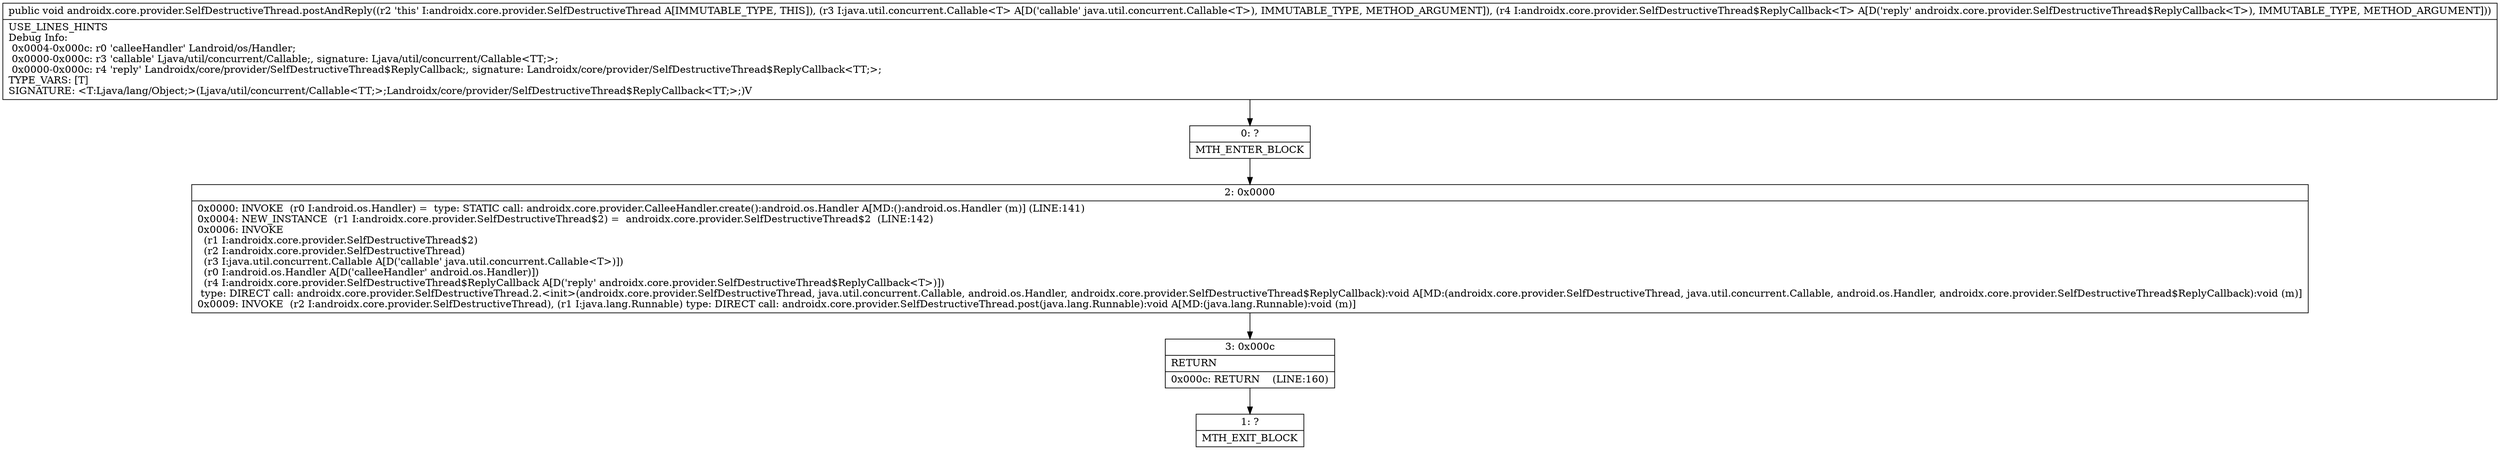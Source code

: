 digraph "CFG forandroidx.core.provider.SelfDestructiveThread.postAndReply(Ljava\/util\/concurrent\/Callable;Landroidx\/core\/provider\/SelfDestructiveThread$ReplyCallback;)V" {
Node_0 [shape=record,label="{0\:\ ?|MTH_ENTER_BLOCK\l}"];
Node_2 [shape=record,label="{2\:\ 0x0000|0x0000: INVOKE  (r0 I:android.os.Handler) =  type: STATIC call: androidx.core.provider.CalleeHandler.create():android.os.Handler A[MD:():android.os.Handler (m)] (LINE:141)\l0x0004: NEW_INSTANCE  (r1 I:androidx.core.provider.SelfDestructiveThread$2) =  androidx.core.provider.SelfDestructiveThread$2  (LINE:142)\l0x0006: INVOKE  \l  (r1 I:androidx.core.provider.SelfDestructiveThread$2)\l  (r2 I:androidx.core.provider.SelfDestructiveThread)\l  (r3 I:java.util.concurrent.Callable A[D('callable' java.util.concurrent.Callable\<T\>)])\l  (r0 I:android.os.Handler A[D('calleeHandler' android.os.Handler)])\l  (r4 I:androidx.core.provider.SelfDestructiveThread$ReplyCallback A[D('reply' androidx.core.provider.SelfDestructiveThread$ReplyCallback\<T\>)])\l type: DIRECT call: androidx.core.provider.SelfDestructiveThread.2.\<init\>(androidx.core.provider.SelfDestructiveThread, java.util.concurrent.Callable, android.os.Handler, androidx.core.provider.SelfDestructiveThread$ReplyCallback):void A[MD:(androidx.core.provider.SelfDestructiveThread, java.util.concurrent.Callable, android.os.Handler, androidx.core.provider.SelfDestructiveThread$ReplyCallback):void (m)]\l0x0009: INVOKE  (r2 I:androidx.core.provider.SelfDestructiveThread), (r1 I:java.lang.Runnable) type: DIRECT call: androidx.core.provider.SelfDestructiveThread.post(java.lang.Runnable):void A[MD:(java.lang.Runnable):void (m)]\l}"];
Node_3 [shape=record,label="{3\:\ 0x000c|RETURN\l|0x000c: RETURN    (LINE:160)\l}"];
Node_1 [shape=record,label="{1\:\ ?|MTH_EXIT_BLOCK\l}"];
MethodNode[shape=record,label="{public void androidx.core.provider.SelfDestructiveThread.postAndReply((r2 'this' I:androidx.core.provider.SelfDestructiveThread A[IMMUTABLE_TYPE, THIS]), (r3 I:java.util.concurrent.Callable\<T\> A[D('callable' java.util.concurrent.Callable\<T\>), IMMUTABLE_TYPE, METHOD_ARGUMENT]), (r4 I:androidx.core.provider.SelfDestructiveThread$ReplyCallback\<T\> A[D('reply' androidx.core.provider.SelfDestructiveThread$ReplyCallback\<T\>), IMMUTABLE_TYPE, METHOD_ARGUMENT]))  | USE_LINES_HINTS\lDebug Info:\l  0x0004\-0x000c: r0 'calleeHandler' Landroid\/os\/Handler;\l  0x0000\-0x000c: r3 'callable' Ljava\/util\/concurrent\/Callable;, signature: Ljava\/util\/concurrent\/Callable\<TT;\>;\l  0x0000\-0x000c: r4 'reply' Landroidx\/core\/provider\/SelfDestructiveThread$ReplyCallback;, signature: Landroidx\/core\/provider\/SelfDestructiveThread$ReplyCallback\<TT;\>;\lTYPE_VARS: [T]\lSIGNATURE: \<T:Ljava\/lang\/Object;\>(Ljava\/util\/concurrent\/Callable\<TT;\>;Landroidx\/core\/provider\/SelfDestructiveThread$ReplyCallback\<TT;\>;)V\l}"];
MethodNode -> Node_0;Node_0 -> Node_2;
Node_2 -> Node_3;
Node_3 -> Node_1;
}

